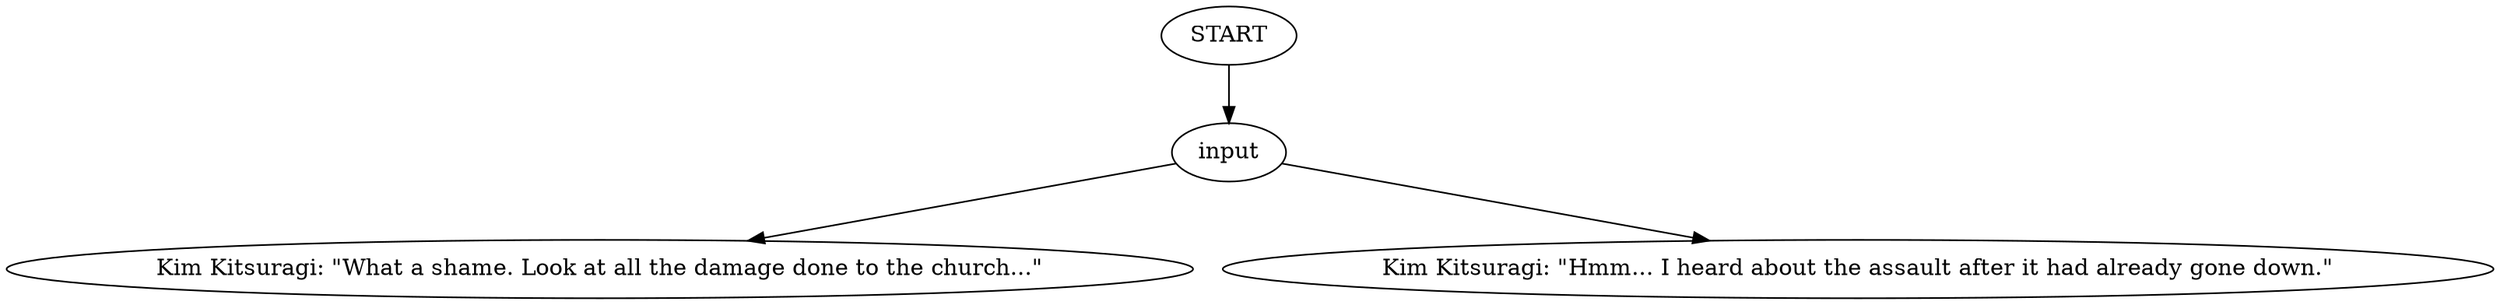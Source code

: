 # ICE / KIM CHURCH barks
# Kim reacts to the church getting shot up by the police a few months ago. Creates question option in Kim Main Dialogue.
# ==================================================
digraph G {
	  0 [label="START"];
	  1 [label="input"];
	  2 [label="Kim Kitsuragi: \"What a shame. Look at all the damage done to the church...\""];
	  4 [label="Kim Kitsuragi: \"Hmm... I heard about the assault after it had already gone down.\""];
	  0 -> 1
	  1 -> 2
	  1 -> 4
}

